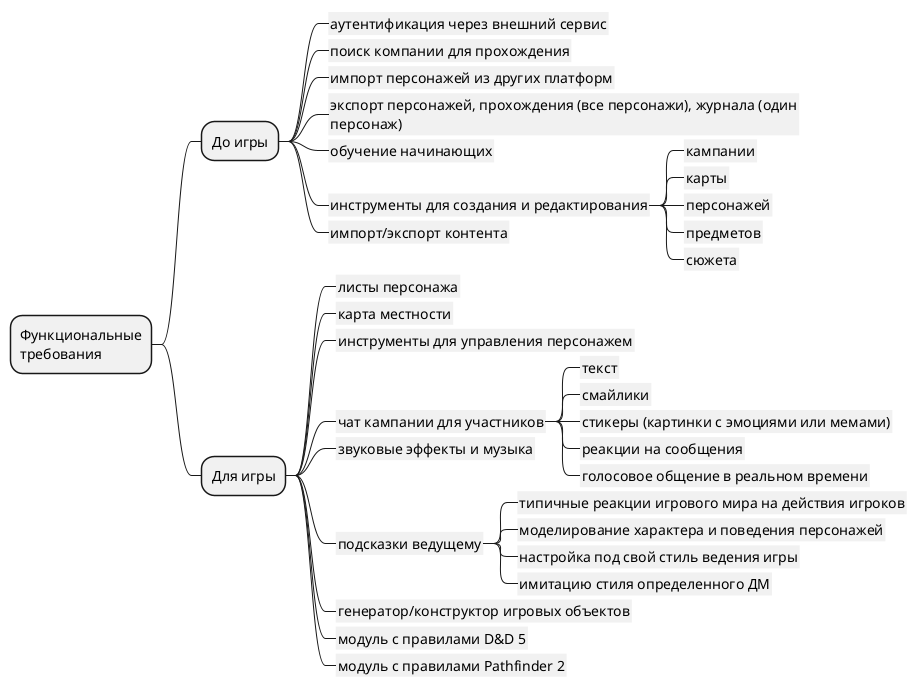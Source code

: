 @startmindmap
<style>
node{
    :depth(2) {
        MaximumWidth 500
        LineColor none
        RoundCorner 0
        Padding 2
        Margin 2
    }
    :depth(3) {
        MaximumWidth 500
        LineColor none
        RoundCorner 0
        Padding 2
        Margin 2
    }
}
</style>
* Функциональные\nтребования
** До игры
*** аутентификация через внешний сервис
*** поиск компании для прохождения
*** импорт персонажей из других платформ
*** экспорт персонажей, прохождения (все персонажи), журнала (один персонаж)
*** обучение начинающих
*** инструменты для создания и редактирования
**** кампании
**** карты
**** персонажей
**** предметов
**** сюжета
*** импорт/экспорт контента
** Для игры
*** листы персонажа
*** карта местности
*** инструменты для управления персонажем
*** чат кампании для участников
**** текст
**** смайлики
**** стикеры (картинки с эмоциями или мемами)
**** реакции на сообщения
**** голосовое общение в реальном времени
*** звуковые эффекты и музыка
*** подсказки ведущему
**** типичные реакции игрового мира на действия игроков
**** моделирование характера и поведения персонажей
**** настройка под свой стиль ведения игры
**** имитацию стиля определенного ДМ
*** генератор/конструктор игровых объектов
*** модуль с правилами D&D 5
*** модуль с правилами Pathfinder 2
@endmindmap
